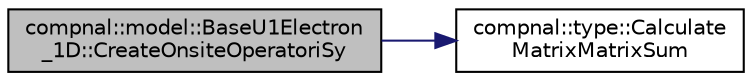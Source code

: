 digraph "compnal::model::BaseU1Electron_1D::CreateOnsiteOperatoriSy"
{
 // INTERACTIVE_SVG=YES
 // LATEX_PDF_SIZE
  edge [fontname="Helvetica",fontsize="10",labelfontname="Helvetica",labelfontsize="10"];
  node [fontname="Helvetica",fontsize="10",shape=record];
  rankdir="LR";
  Node1 [label="compnal::model::BaseU1Electron\l_1D::CreateOnsiteOperatoriSy",height=0.2,width=0.4,color="black", fillcolor="grey75", style="filled", fontcolor="black",tooltip="Generate the spin operator for the y-direction for the electrons . Here  is the the imaginary unit."];
  Node1 -> Node2 [color="midnightblue",fontsize="10",style="solid",fontname="Helvetica"];
  Node2 [label="compnal::type::Calculate\lMatrixMatrixSum",height=0.2,width=0.4,color="black", fillcolor="white", style="filled",URL="$d4/df8/namespacecompnal_1_1type.html#aab183cd2077b21a5126d0927d9ac4756",tooltip=" "];
}
